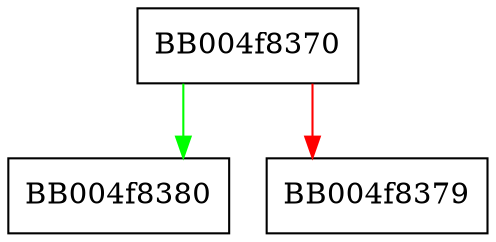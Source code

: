 digraph txfc_bump_cwm_bidi {
  node [shape="box"];
  graph [splines=ortho];
  BB004f8370 -> BB004f8380 [color="green"];
  BB004f8370 -> BB004f8379 [color="red"];
}